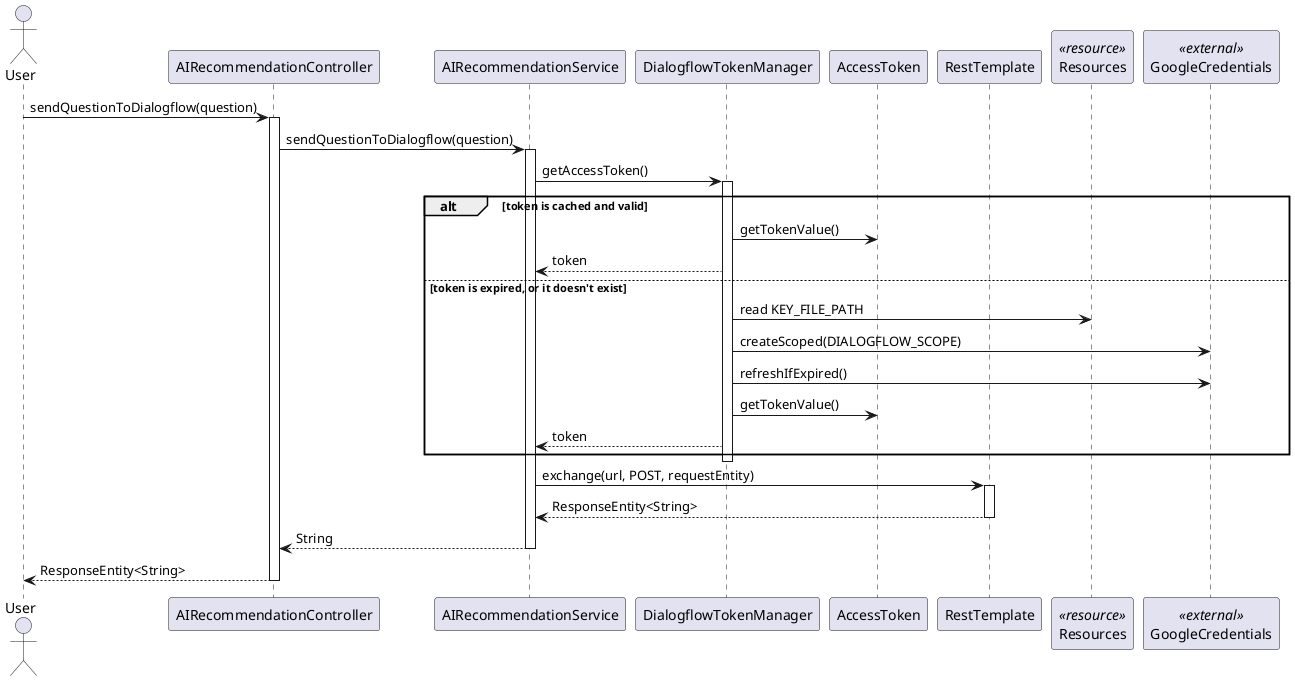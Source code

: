 @startuml
actor User
participant AIRecommendationController
participant AIRecommendationService
participant DialogflowTokenManager
participant AccessToken
participant RestTemplate
participant "Resources" as RS <<resource>>
participant "GoogleCredentials" as GC <<external>>

User -> AIRecommendationController : sendQuestionToDialogflow(question)
activate AIRecommendationController

AIRecommendationController -> AIRecommendationService : sendQuestionToDialogflow(question)
activate AIRecommendationService

AIRecommendationService -> DialogflowTokenManager : getAccessToken()
activate DialogflowTokenManager

alt token is cached and valid
    DialogflowTokenManager -> AccessToken : getTokenValue()
    DialogflowTokenManager --> AIRecommendationService : token
else token is expired, or it doesn't exist
    DialogflowTokenManager -> RS : read KEY_FILE_PATH
    DialogflowTokenManager -> GC : createScoped(DIALOGFLOW_SCOPE)
    DialogflowTokenManager -> GC : refreshIfExpired()
    DialogflowTokenManager -> AccessToken : getTokenValue()
    DialogflowTokenManager --> AIRecommendationService : token
end
deactivate DialogflowTokenManager

AIRecommendationService -> RestTemplate : exchange(url, POST, requestEntity)
activate RestTemplate
RestTemplate --> AIRecommendationService : ResponseEntity<String>
deactivate RestTemplate

AIRecommendationService --> AIRecommendationController : String
deactivate AIRecommendationService

AIRecommendationController --> User : ResponseEntity<String>
deactivate AIRecommendationController
@enduml
